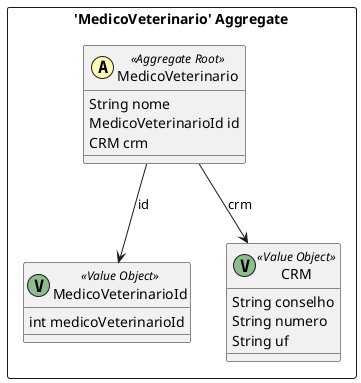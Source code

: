 @startuml

skinparam componentStyle uml2

package "'MedicoVeterinario' Aggregate" <<Rectangle>> {
	class MedicoVeterinario <<(A,#fffab8) Aggregate Root>> {
		String nome
		MedicoVeterinarioId id
		CRM crm
	}
	class MedicoVeterinarioId <<(V,DarkSeaGreen) Value Object>> {
		int medicoVeterinarioId
	}
	class CRM <<(V,DarkSeaGreen) Value Object>> {
		String conselho
		String numero
		String uf
	}
}
MedicoVeterinario --> MedicoVeterinarioId : id
MedicoVeterinario --> CRM : crm


@enduml
